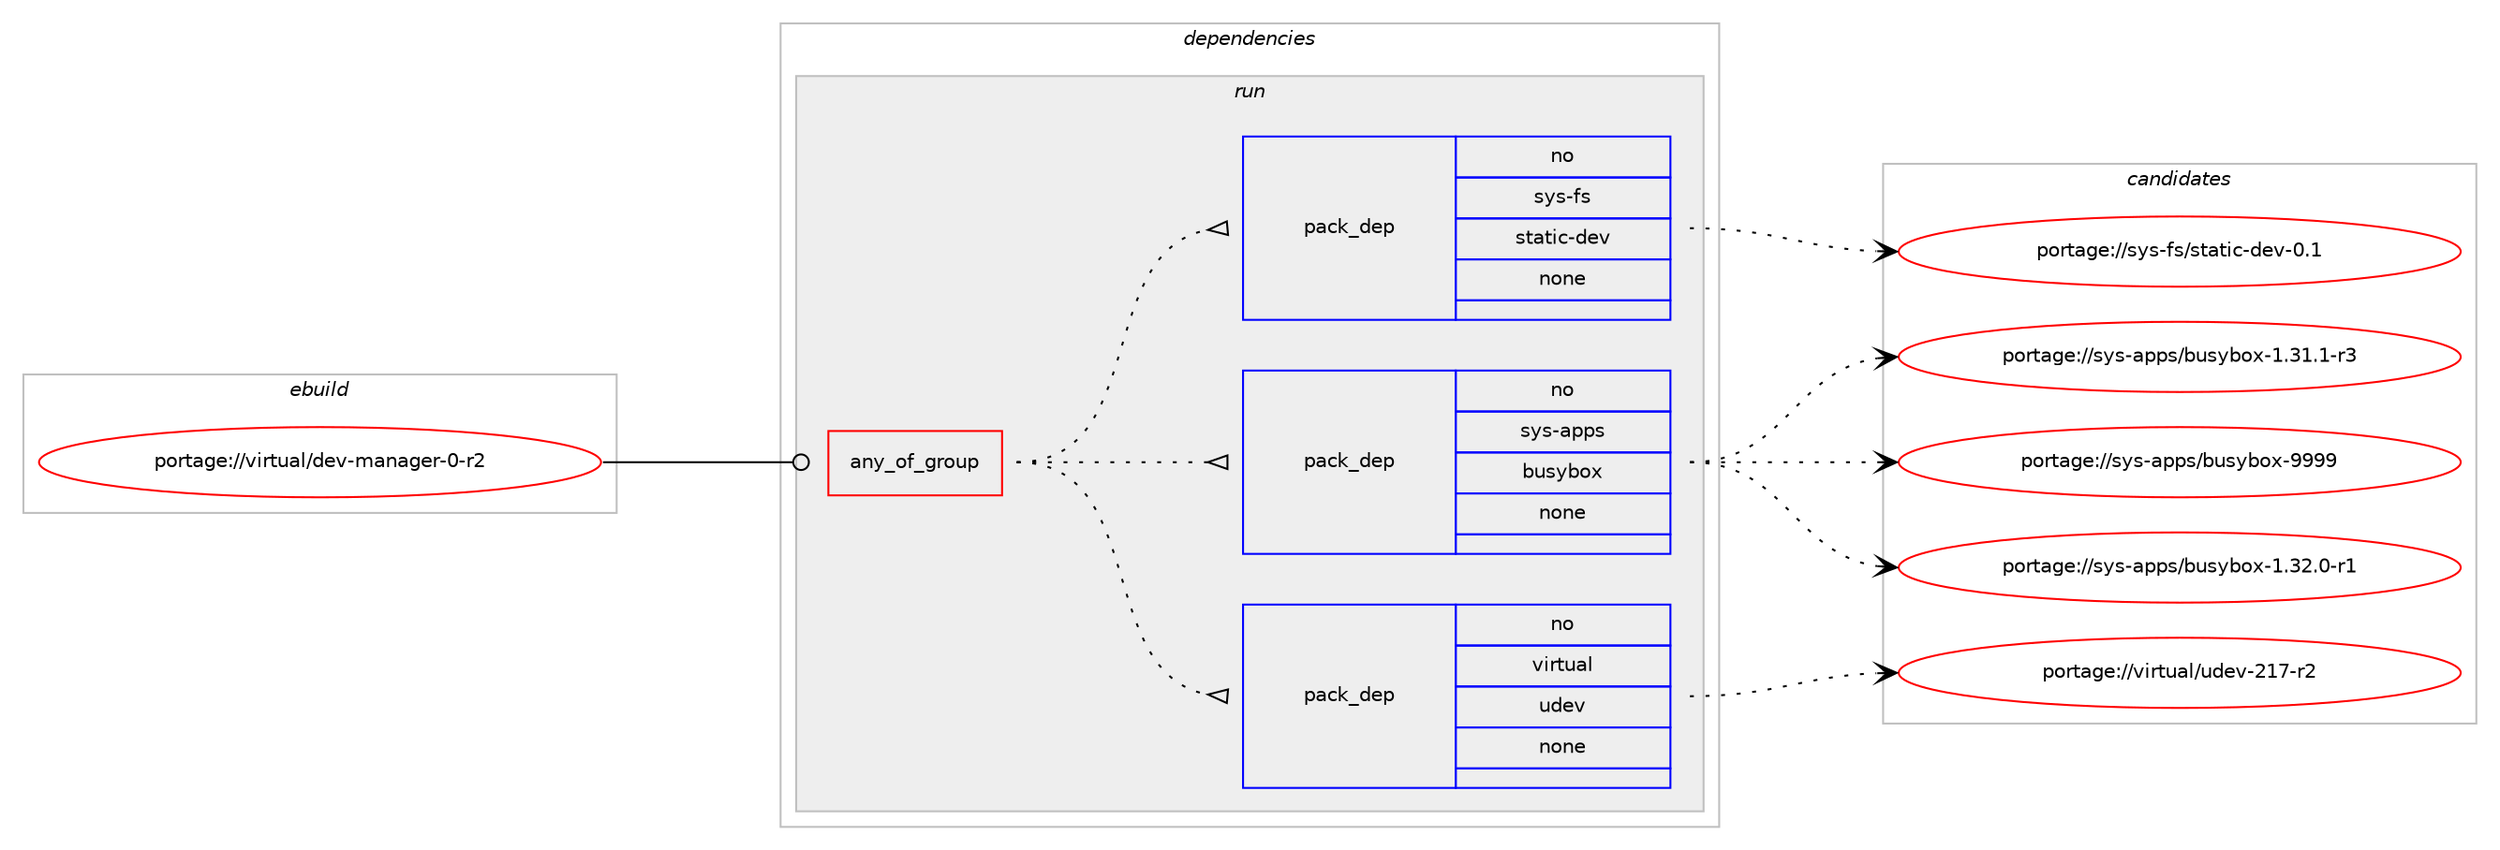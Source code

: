 digraph prolog {

# *************
# Graph options
# *************

newrank=true;
concentrate=true;
compound=true;
graph [rankdir=LR,fontname=Helvetica,fontsize=10,ranksep=1.5];#, ranksep=2.5, nodesep=0.2];
edge  [arrowhead=vee];
node  [fontname=Helvetica,fontsize=10];

# **********
# The ebuild
# **********

subgraph cluster_leftcol {
color=gray;
rank=same;
label=<<i>ebuild</i>>;
id [label="portage://virtual/dev-manager-0-r2", color=red, width=4, href="../virtual/dev-manager-0-r2.svg"];
}

# ****************
# The dependencies
# ****************

subgraph cluster_midcol {
color=gray;
label=<<i>dependencies</i>>;
subgraph cluster_compile {
fillcolor="#eeeeee";
style=filled;
label=<<i>compile</i>>;
}
subgraph cluster_compileandrun {
fillcolor="#eeeeee";
style=filled;
label=<<i>compile and run</i>>;
}
subgraph cluster_run {
fillcolor="#eeeeee";
style=filled;
label=<<i>run</i>>;
subgraph any25 {
dependency1726 [label=<<TABLE BORDER="0" CELLBORDER="1" CELLSPACING="0" CELLPADDING="4"><TR><TD CELLPADDING="10">any_of_group</TD></TR></TABLE>>, shape=none, color=red];subgraph pack1515 {
dependency1727 [label=<<TABLE BORDER="0" CELLBORDER="1" CELLSPACING="0" CELLPADDING="4" WIDTH="220"><TR><TD ROWSPAN="6" CELLPADDING="30">pack_dep</TD></TR><TR><TD WIDTH="110">no</TD></TR><TR><TD>virtual</TD></TR><TR><TD>udev</TD></TR><TR><TD>none</TD></TR><TR><TD></TD></TR></TABLE>>, shape=none, color=blue];
}
dependency1726:e -> dependency1727:w [weight=20,style="dotted",arrowhead="oinv"];
subgraph pack1516 {
dependency1728 [label=<<TABLE BORDER="0" CELLBORDER="1" CELLSPACING="0" CELLPADDING="4" WIDTH="220"><TR><TD ROWSPAN="6" CELLPADDING="30">pack_dep</TD></TR><TR><TD WIDTH="110">no</TD></TR><TR><TD>sys-apps</TD></TR><TR><TD>busybox</TD></TR><TR><TD>none</TD></TR><TR><TD></TD></TR></TABLE>>, shape=none, color=blue];
}
dependency1726:e -> dependency1728:w [weight=20,style="dotted",arrowhead="oinv"];
subgraph pack1517 {
dependency1729 [label=<<TABLE BORDER="0" CELLBORDER="1" CELLSPACING="0" CELLPADDING="4" WIDTH="220"><TR><TD ROWSPAN="6" CELLPADDING="30">pack_dep</TD></TR><TR><TD WIDTH="110">no</TD></TR><TR><TD>sys-fs</TD></TR><TR><TD>static-dev</TD></TR><TR><TD>none</TD></TR><TR><TD></TD></TR></TABLE>>, shape=none, color=blue];
}
dependency1726:e -> dependency1729:w [weight=20,style="dotted",arrowhead="oinv"];
}
id:e -> dependency1726:w [weight=20,style="solid",arrowhead="odot"];
}
}

# **************
# The candidates
# **************

subgraph cluster_choices {
rank=same;
color=gray;
label=<<i>candidates</i>>;

subgraph choice1515 {
color=black;
nodesep=1;
choice1181051141161179710847117100101118455049554511450 [label="portage://virtual/udev-217-r2", color=red, width=4,href="../virtual/udev-217-r2.svg"];
dependency1727:e -> choice1181051141161179710847117100101118455049554511450:w [style=dotted,weight="100"];
}
subgraph choice1516 {
color=black;
nodesep=1;
choice11512111545971121121154798117115121981111204557575757 [label="portage://sys-apps/busybox-9999", color=red, width=4,href="../sys-apps/busybox-9999.svg"];
choice1151211154597112112115479811711512198111120454946515046484511449 [label="portage://sys-apps/busybox-1.32.0-r1", color=red, width=4,href="../sys-apps/busybox-1.32.0-r1.svg"];
choice1151211154597112112115479811711512198111120454946514946494511451 [label="portage://sys-apps/busybox-1.31.1-r3", color=red, width=4,href="../sys-apps/busybox-1.31.1-r3.svg"];
dependency1728:e -> choice11512111545971121121154798117115121981111204557575757:w [style=dotted,weight="100"];
dependency1728:e -> choice1151211154597112112115479811711512198111120454946515046484511449:w [style=dotted,weight="100"];
dependency1728:e -> choice1151211154597112112115479811711512198111120454946514946494511451:w [style=dotted,weight="100"];
}
subgraph choice1517 {
color=black;
nodesep=1;
choice115121115451021154711511697116105994510010111845484649 [label="portage://sys-fs/static-dev-0.1", color=red, width=4,href="../sys-fs/static-dev-0.1.svg"];
dependency1729:e -> choice115121115451021154711511697116105994510010111845484649:w [style=dotted,weight="100"];
}
}

}
